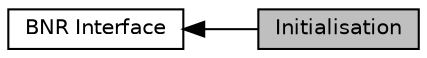 digraph "Initialisation"
{
  edge [fontname="Helvetica",fontsize="10",labelfontname="Helvetica",labelfontsize="10"];
  node [fontname="Helvetica",fontsize="10",shape=record];
  rankdir=LR;
  Node1 [label="BNR Interface",height=0.2,width=0.4,color="black", fillcolor="white", style="filled",URL="$a00333.html",tooltip="BNR Interface contains functions and properties that are related to the BNR System. "];
  Node0 [label="Initialisation",height=0.2,width=0.4,color="black", fillcolor="grey75", style="filled", fontcolor="black"];
  Node1->Node0 [shape=plaintext, dir="back", style="solid"];
}
